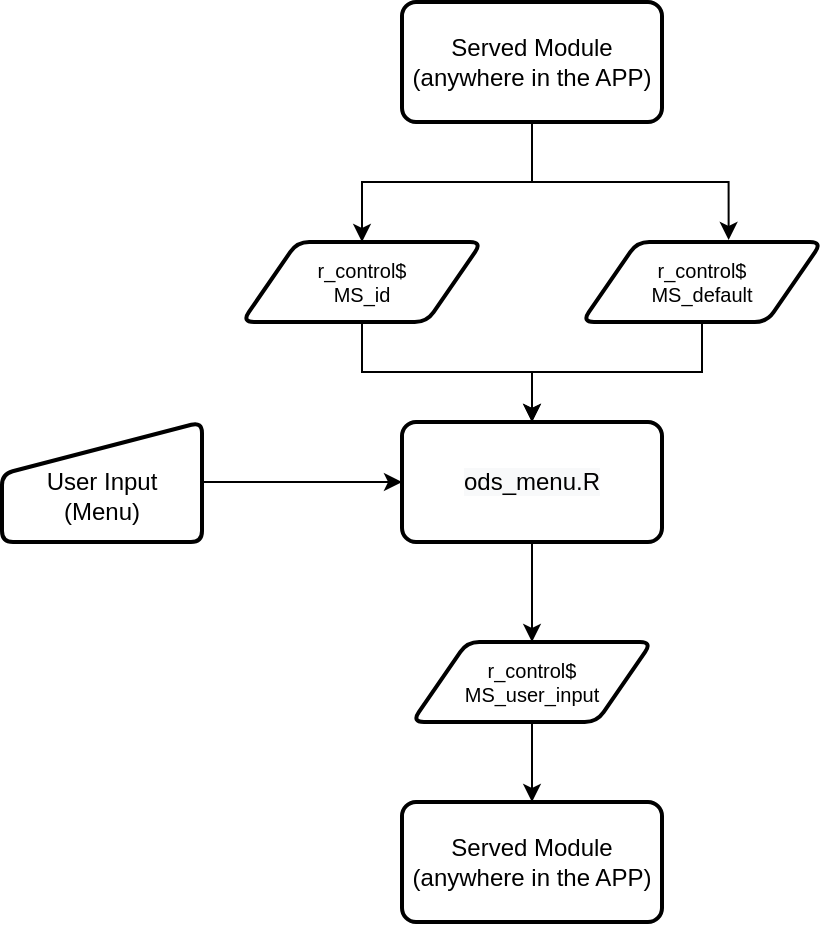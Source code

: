 <mxfile version="20.0.4" type="github">
  <diagram id="odFcvEqy4faVJ0Qp762f" name="Page-1">
    <mxGraphModel dx="715" dy="498" grid="1" gridSize="10" guides="1" tooltips="1" connect="1" arrows="1" fold="1" page="1" pageScale="1" pageWidth="850" pageHeight="1100" math="0" shadow="0">
      <root>
        <mxCell id="0" />
        <mxCell id="1" parent="0" />
        <mxCell id="9H6XtiMUP8h5_K6Hm6h_-23" style="edgeStyle=orthogonalEdgeStyle;rounded=0;orthogonalLoop=1;jettySize=auto;html=1;exitX=0.5;exitY=1;exitDx=0;exitDy=0;fontSize=10;" edge="1" parent="1" source="9H6XtiMUP8h5_K6Hm6h_-5" target="9H6XtiMUP8h5_K6Hm6h_-6">
          <mxGeometry relative="1" as="geometry" />
        </mxCell>
        <mxCell id="9H6XtiMUP8h5_K6Hm6h_-5" value="r_control$&lt;br&gt;MS_id" style="shape=parallelogram;html=1;strokeWidth=2;perimeter=parallelogramPerimeter;whiteSpace=wrap;rounded=1;arcSize=12;size=0.23;fontSize=10;" vertex="1" parent="1">
          <mxGeometry x="280" y="200" width="120" height="40" as="geometry" />
        </mxCell>
        <mxCell id="9H6XtiMUP8h5_K6Hm6h_-18" style="edgeStyle=orthogonalEdgeStyle;rounded=0;orthogonalLoop=1;jettySize=auto;html=1;exitX=0.5;exitY=1;exitDx=0;exitDy=0;entryX=0.5;entryY=0;entryDx=0;entryDy=0;fontSize=10;" edge="1" parent="1" source="9H6XtiMUP8h5_K6Hm6h_-6" target="9H6XtiMUP8h5_K6Hm6h_-17">
          <mxGeometry relative="1" as="geometry" />
        </mxCell>
        <mxCell id="9H6XtiMUP8h5_K6Hm6h_-6" value="&lt;meta charset=&quot;utf-8&quot;&gt;&lt;span style=&quot;color: rgb(0, 0, 0); font-family: Helvetica; font-size: 12px; font-style: normal; font-variant-ligatures: normal; font-variant-caps: normal; font-weight: 400; letter-spacing: normal; orphans: 2; text-align: center; text-indent: 0px; text-transform: none; widows: 2; word-spacing: 0px; -webkit-text-stroke-width: 0px; background-color: rgb(248, 249, 250); text-decoration-thickness: initial; text-decoration-style: initial; text-decoration-color: initial; float: none; display: inline !important;&quot;&gt;ods_menu.R&lt;/span&gt;" style="rounded=1;whiteSpace=wrap;html=1;absoluteArcSize=1;arcSize=14;strokeWidth=2;" vertex="1" parent="1">
          <mxGeometry x="360" y="290" width="130" height="60" as="geometry" />
        </mxCell>
        <mxCell id="9H6XtiMUP8h5_K6Hm6h_-15" style="edgeStyle=orthogonalEdgeStyle;rounded=0;orthogonalLoop=1;jettySize=auto;html=1;exitX=1;exitY=0.5;exitDx=0;exitDy=0;entryX=0;entryY=0.5;entryDx=0;entryDy=0;fontSize=10;" edge="1" parent="1" source="9H6XtiMUP8h5_K6Hm6h_-7" target="9H6XtiMUP8h5_K6Hm6h_-6">
          <mxGeometry relative="1" as="geometry" />
        </mxCell>
        <mxCell id="9H6XtiMUP8h5_K6Hm6h_-7" value="&lt;br&gt;User Input &lt;br&gt;(Menu)" style="html=1;strokeWidth=2;shape=manualInput;whiteSpace=wrap;rounded=1;size=26;arcSize=11;align=center;" vertex="1" parent="1">
          <mxGeometry x="160" y="290" width="100" height="60" as="geometry" />
        </mxCell>
        <mxCell id="9H6XtiMUP8h5_K6Hm6h_-20" style="edgeStyle=orthogonalEdgeStyle;rounded=0;orthogonalLoop=1;jettySize=auto;html=1;exitX=0.5;exitY=1;exitDx=0;exitDy=0;fontSize=10;" edge="1" parent="1" source="9H6XtiMUP8h5_K6Hm6h_-9" target="9H6XtiMUP8h5_K6Hm6h_-5">
          <mxGeometry relative="1" as="geometry" />
        </mxCell>
        <mxCell id="9H6XtiMUP8h5_K6Hm6h_-21" style="edgeStyle=orthogonalEdgeStyle;rounded=0;orthogonalLoop=1;jettySize=auto;html=1;exitX=0.5;exitY=1;exitDx=0;exitDy=0;entryX=0.611;entryY=-0.025;entryDx=0;entryDy=0;entryPerimeter=0;fontSize=10;" edge="1" parent="1" source="9H6XtiMUP8h5_K6Hm6h_-9" target="9H6XtiMUP8h5_K6Hm6h_-14">
          <mxGeometry relative="1" as="geometry" />
        </mxCell>
        <mxCell id="9H6XtiMUP8h5_K6Hm6h_-9" value="Served Module&lt;br&gt;(anywhere in the APP)" style="rounded=1;whiteSpace=wrap;html=1;absoluteArcSize=1;arcSize=14;strokeWidth=2;" vertex="1" parent="1">
          <mxGeometry x="360" y="80" width="130" height="60" as="geometry" />
        </mxCell>
        <mxCell id="9H6XtiMUP8h5_K6Hm6h_-22" style="edgeStyle=orthogonalEdgeStyle;rounded=0;orthogonalLoop=1;jettySize=auto;html=1;exitX=0.5;exitY=1;exitDx=0;exitDy=0;entryX=0.5;entryY=0;entryDx=0;entryDy=0;fontSize=10;" edge="1" parent="1" source="9H6XtiMUP8h5_K6Hm6h_-14" target="9H6XtiMUP8h5_K6Hm6h_-6">
          <mxGeometry relative="1" as="geometry" />
        </mxCell>
        <mxCell id="9H6XtiMUP8h5_K6Hm6h_-14" value="r_control$&lt;br&gt;MS_default" style="shape=parallelogram;html=1;strokeWidth=2;perimeter=parallelogramPerimeter;whiteSpace=wrap;rounded=1;arcSize=12;size=0.23;fontSize=10;" vertex="1" parent="1">
          <mxGeometry x="450" y="200" width="120" height="40" as="geometry" />
        </mxCell>
        <mxCell id="9H6XtiMUP8h5_K6Hm6h_-16" value="Served Module&lt;br&gt;(anywhere in the APP)" style="rounded=1;whiteSpace=wrap;html=1;absoluteArcSize=1;arcSize=14;strokeWidth=2;" vertex="1" parent="1">
          <mxGeometry x="360" y="480" width="130" height="60" as="geometry" />
        </mxCell>
        <mxCell id="9H6XtiMUP8h5_K6Hm6h_-19" style="edgeStyle=orthogonalEdgeStyle;rounded=0;orthogonalLoop=1;jettySize=auto;html=1;exitX=0.5;exitY=1;exitDx=0;exitDy=0;fontSize=10;" edge="1" parent="1" source="9H6XtiMUP8h5_K6Hm6h_-17" target="9H6XtiMUP8h5_K6Hm6h_-16">
          <mxGeometry relative="1" as="geometry" />
        </mxCell>
        <mxCell id="9H6XtiMUP8h5_K6Hm6h_-17" value="r_control$&lt;br&gt;MS_user_input" style="shape=parallelogram;html=1;strokeWidth=2;perimeter=parallelogramPerimeter;whiteSpace=wrap;rounded=1;arcSize=12;size=0.23;fontSize=10;" vertex="1" parent="1">
          <mxGeometry x="365" y="400" width="120" height="40" as="geometry" />
        </mxCell>
      </root>
    </mxGraphModel>
  </diagram>
</mxfile>
